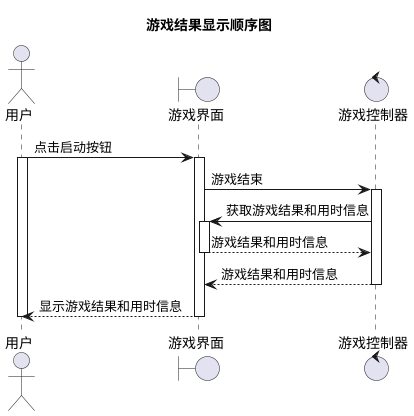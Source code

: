 @startuml
title 游戏结果显示顺序图

actor 用户
boundary 游戏界面
control 游戏控制器

用户 -> 游戏界面: 点击启动按钮
activate 用户
activate 游戏界面

游戏界面 -> 游戏控制器: 游戏结束
activate 游戏控制器

游戏控制器 -> 游戏界面: 获取游戏结果和用时信息
activate 游戏界面

游戏界面 --> 游戏控制器: 游戏结果和用时信息
deactivate 游戏界面

游戏控制器 --> 游戏界面: 游戏结果和用时信息
deactivate 游戏控制器

游戏界面 --> 用户: 显示游戏结果和用时信息
deactivate 游戏界面
deactivate 用户

@enduml
